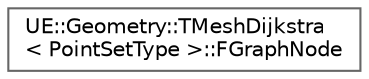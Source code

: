 digraph "Graphical Class Hierarchy"
{
 // INTERACTIVE_SVG=YES
 // LATEX_PDF_SIZE
  bgcolor="transparent";
  edge [fontname=Helvetica,fontsize=10,labelfontname=Helvetica,labelfontsize=10];
  node [fontname=Helvetica,fontsize=10,shape=box,height=0.2,width=0.4];
  rankdir="LR";
  Node0 [id="Node000000",label="UE::Geometry::TMeshDijkstra\l\< PointSetType \>::FGraphNode",height=0.2,width=0.4,color="grey40", fillcolor="white", style="filled",URL="$d5/d2e/structUE_1_1Geometry_1_1TMeshDijkstra_1_1FGraphNode.html",tooltip=" "];
}
